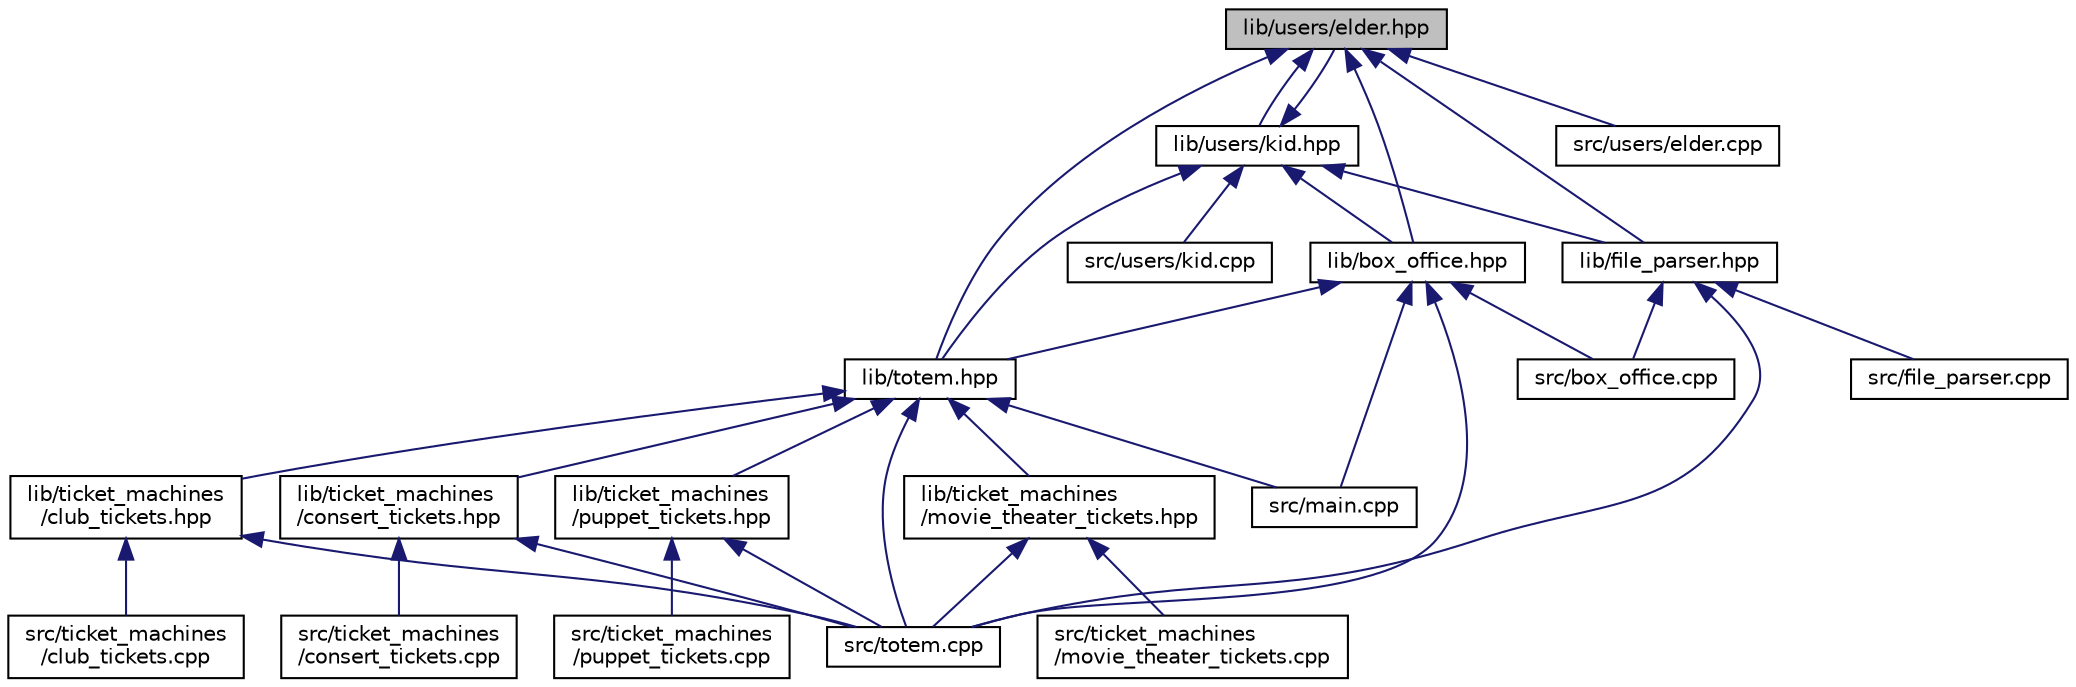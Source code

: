 digraph "lib/users/elder.hpp"
{
  edge [fontname="Helvetica",fontsize="10",labelfontname="Helvetica",labelfontsize="10"];
  node [fontname="Helvetica",fontsize="10",shape=record];
  Node8 [label="lib/users/elder.hpp",height=0.2,width=0.4,color="black", fillcolor="grey75", style="filled", fontcolor="black"];
  Node8 -> Node9 [dir="back",color="midnightblue",fontsize="10",style="solid"];
  Node9 [label="lib/users/kid.hpp",height=0.2,width=0.4,color="black", fillcolor="white", style="filled",URL="$kid_8hpp.html"];
  Node9 -> Node10 [dir="back",color="midnightblue",fontsize="10",style="solid"];
  Node10 [label="lib/box_office.hpp",height=0.2,width=0.4,color="black", fillcolor="white", style="filled",URL="$box__office_8hpp.html"];
  Node10 -> Node11 [dir="back",color="midnightblue",fontsize="10",style="solid"];
  Node11 [label="lib/totem.hpp",height=0.2,width=0.4,color="black", fillcolor="white", style="filled",URL="$totem_8hpp.html"];
  Node11 -> Node12 [dir="back",color="midnightblue",fontsize="10",style="solid"];
  Node12 [label="lib/ticket_machines\l/club_tickets.hpp",height=0.2,width=0.4,color="black", fillcolor="white", style="filled",URL="$club__tickets_8hpp.html"];
  Node12 -> Node13 [dir="back",color="midnightblue",fontsize="10",style="solid"];
  Node13 [label="src/ticket_machines\l/club_tickets.cpp",height=0.2,width=0.4,color="black", fillcolor="white", style="filled",URL="$club__tickets_8cpp.html"];
  Node12 -> Node14 [dir="back",color="midnightblue",fontsize="10",style="solid"];
  Node14 [label="src/totem.cpp",height=0.2,width=0.4,color="black", fillcolor="white", style="filled",URL="$totem_8cpp.html"];
  Node11 -> Node15 [dir="back",color="midnightblue",fontsize="10",style="solid"];
  Node15 [label="lib/ticket_machines\l/consert_tickets.hpp",height=0.2,width=0.4,color="black", fillcolor="white", style="filled",URL="$consert__tickets_8hpp.html"];
  Node15 -> Node16 [dir="back",color="midnightblue",fontsize="10",style="solid"];
  Node16 [label="src/ticket_machines\l/consert_tickets.cpp",height=0.2,width=0.4,color="black", fillcolor="white", style="filled",URL="$consert__tickets_8cpp.html"];
  Node15 -> Node14 [dir="back",color="midnightblue",fontsize="10",style="solid"];
  Node11 -> Node17 [dir="back",color="midnightblue",fontsize="10",style="solid"];
  Node17 [label="lib/ticket_machines\l/movie_theater_tickets.hpp",height=0.2,width=0.4,color="black", fillcolor="white", style="filled",URL="$movie__theater__tickets_8hpp.html"];
  Node17 -> Node18 [dir="back",color="midnightblue",fontsize="10",style="solid"];
  Node18 [label="src/ticket_machines\l/movie_theater_tickets.cpp",height=0.2,width=0.4,color="black", fillcolor="white", style="filled",URL="$movie__theater__tickets_8cpp.html"];
  Node17 -> Node14 [dir="back",color="midnightblue",fontsize="10",style="solid"];
  Node11 -> Node19 [dir="back",color="midnightblue",fontsize="10",style="solid"];
  Node19 [label="lib/ticket_machines\l/puppet_tickets.hpp",height=0.2,width=0.4,color="black", fillcolor="white", style="filled",URL="$puppet__tickets_8hpp.html"];
  Node19 -> Node20 [dir="back",color="midnightblue",fontsize="10",style="solid"];
  Node20 [label="src/ticket_machines\l/puppet_tickets.cpp",height=0.2,width=0.4,color="black", fillcolor="white", style="filled",URL="$puppet__tickets_8cpp.html"];
  Node19 -> Node14 [dir="back",color="midnightblue",fontsize="10",style="solid"];
  Node11 -> Node21 [dir="back",color="midnightblue",fontsize="10",style="solid"];
  Node21 [label="src/main.cpp",height=0.2,width=0.4,color="black", fillcolor="white", style="filled",URL="$main_8cpp.html"];
  Node11 -> Node14 [dir="back",color="midnightblue",fontsize="10",style="solid"];
  Node10 -> Node22 [dir="back",color="midnightblue",fontsize="10",style="solid"];
  Node22 [label="src/box_office.cpp",height=0.2,width=0.4,color="black", fillcolor="white", style="filled",URL="$box__office_8cpp.html"];
  Node10 -> Node21 [dir="back",color="midnightblue",fontsize="10",style="solid"];
  Node10 -> Node14 [dir="back",color="midnightblue",fontsize="10",style="solid"];
  Node9 -> Node8 [dir="back",color="midnightblue",fontsize="10",style="solid"];
  Node9 -> Node23 [dir="back",color="midnightblue",fontsize="10",style="solid"];
  Node23 [label="lib/file_parser.hpp",height=0.2,width=0.4,color="black", fillcolor="white", style="filled",URL="$file__parser_8hpp.html"];
  Node23 -> Node22 [dir="back",color="midnightblue",fontsize="10",style="solid"];
  Node23 -> Node24 [dir="back",color="midnightblue",fontsize="10",style="solid"];
  Node24 [label="src/file_parser.cpp",height=0.2,width=0.4,color="black", fillcolor="white", style="filled",URL="$file__parser_8cpp.html"];
  Node23 -> Node14 [dir="back",color="midnightblue",fontsize="10",style="solid"];
  Node9 -> Node11 [dir="back",color="midnightblue",fontsize="10",style="solid"];
  Node9 -> Node25 [dir="back",color="midnightblue",fontsize="10",style="solid"];
  Node25 [label="src/users/kid.cpp",height=0.2,width=0.4,color="black", fillcolor="white", style="filled",URL="$kid_8cpp.html"];
  Node8 -> Node10 [dir="back",color="midnightblue",fontsize="10",style="solid"];
  Node8 -> Node23 [dir="back",color="midnightblue",fontsize="10",style="solid"];
  Node8 -> Node11 [dir="back",color="midnightblue",fontsize="10",style="solid"];
  Node8 -> Node26 [dir="back",color="midnightblue",fontsize="10",style="solid"];
  Node26 [label="src/users/elder.cpp",height=0.2,width=0.4,color="black", fillcolor="white", style="filled",URL="$elder_8cpp.html"];
}
